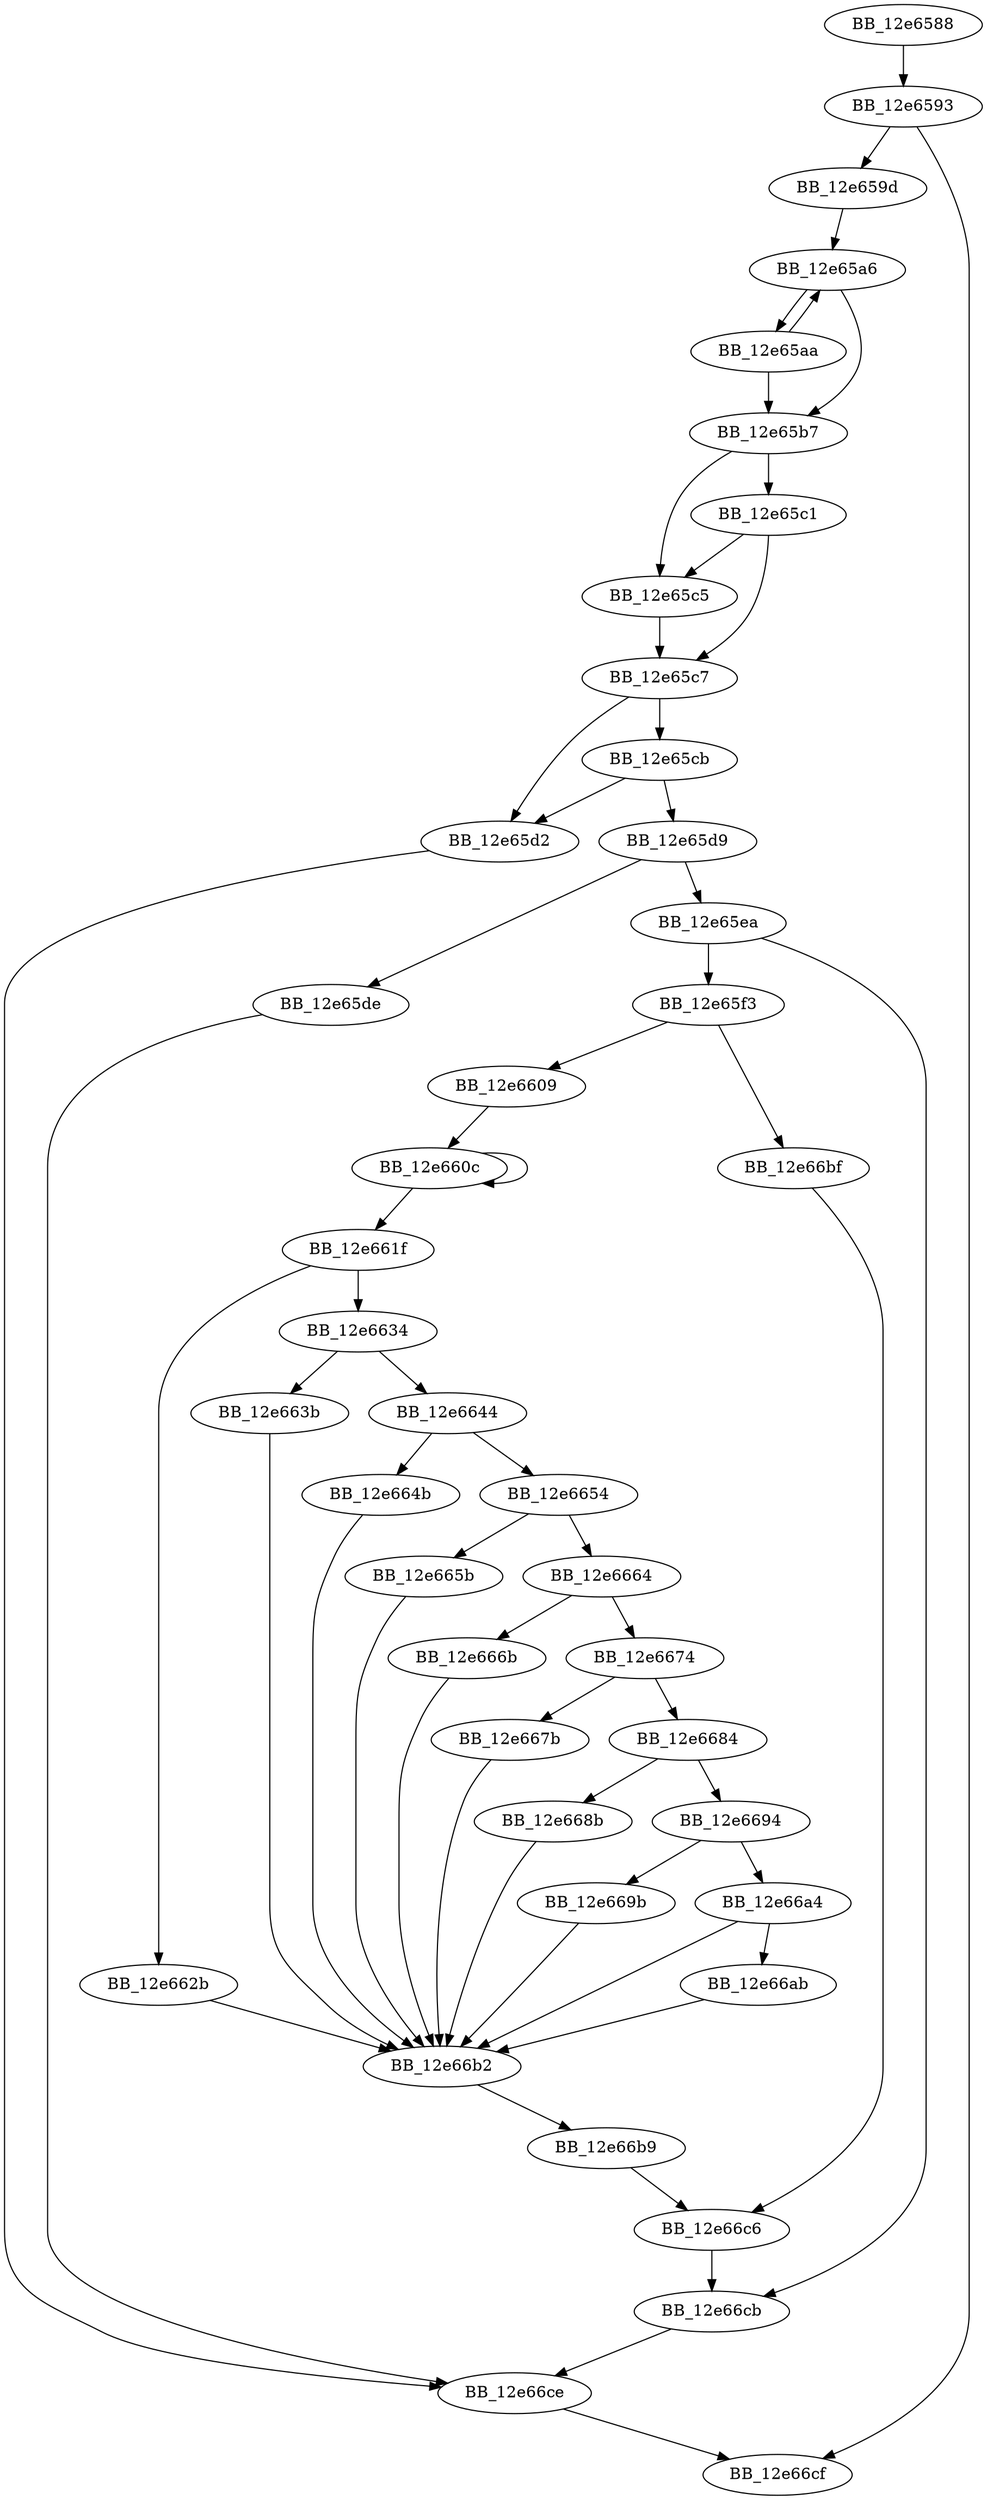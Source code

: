 DiGraph __XcptFilter{
BB_12e6588->BB_12e6593
BB_12e6593->BB_12e659d
BB_12e6593->BB_12e66cf
BB_12e659d->BB_12e65a6
BB_12e65a6->BB_12e65aa
BB_12e65a6->BB_12e65b7
BB_12e65aa->BB_12e65a6
BB_12e65aa->BB_12e65b7
BB_12e65b7->BB_12e65c1
BB_12e65b7->BB_12e65c5
BB_12e65c1->BB_12e65c5
BB_12e65c1->BB_12e65c7
BB_12e65c5->BB_12e65c7
BB_12e65c7->BB_12e65cb
BB_12e65c7->BB_12e65d2
BB_12e65cb->BB_12e65d2
BB_12e65cb->BB_12e65d9
BB_12e65d2->BB_12e66ce
BB_12e65d9->BB_12e65de
BB_12e65d9->BB_12e65ea
BB_12e65de->BB_12e66ce
BB_12e65ea->BB_12e65f3
BB_12e65ea->BB_12e66cb
BB_12e65f3->BB_12e6609
BB_12e65f3->BB_12e66bf
BB_12e6609->BB_12e660c
BB_12e660c->BB_12e660c
BB_12e660c->BB_12e661f
BB_12e661f->BB_12e662b
BB_12e661f->BB_12e6634
BB_12e662b->BB_12e66b2
BB_12e6634->BB_12e663b
BB_12e6634->BB_12e6644
BB_12e663b->BB_12e66b2
BB_12e6644->BB_12e664b
BB_12e6644->BB_12e6654
BB_12e664b->BB_12e66b2
BB_12e6654->BB_12e665b
BB_12e6654->BB_12e6664
BB_12e665b->BB_12e66b2
BB_12e6664->BB_12e666b
BB_12e6664->BB_12e6674
BB_12e666b->BB_12e66b2
BB_12e6674->BB_12e667b
BB_12e6674->BB_12e6684
BB_12e667b->BB_12e66b2
BB_12e6684->BB_12e668b
BB_12e6684->BB_12e6694
BB_12e668b->BB_12e66b2
BB_12e6694->BB_12e669b
BB_12e6694->BB_12e66a4
BB_12e669b->BB_12e66b2
BB_12e66a4->BB_12e66ab
BB_12e66a4->BB_12e66b2
BB_12e66ab->BB_12e66b2
BB_12e66b2->BB_12e66b9
BB_12e66b9->BB_12e66c6
BB_12e66bf->BB_12e66c6
BB_12e66c6->BB_12e66cb
BB_12e66cb->BB_12e66ce
BB_12e66ce->BB_12e66cf
}

